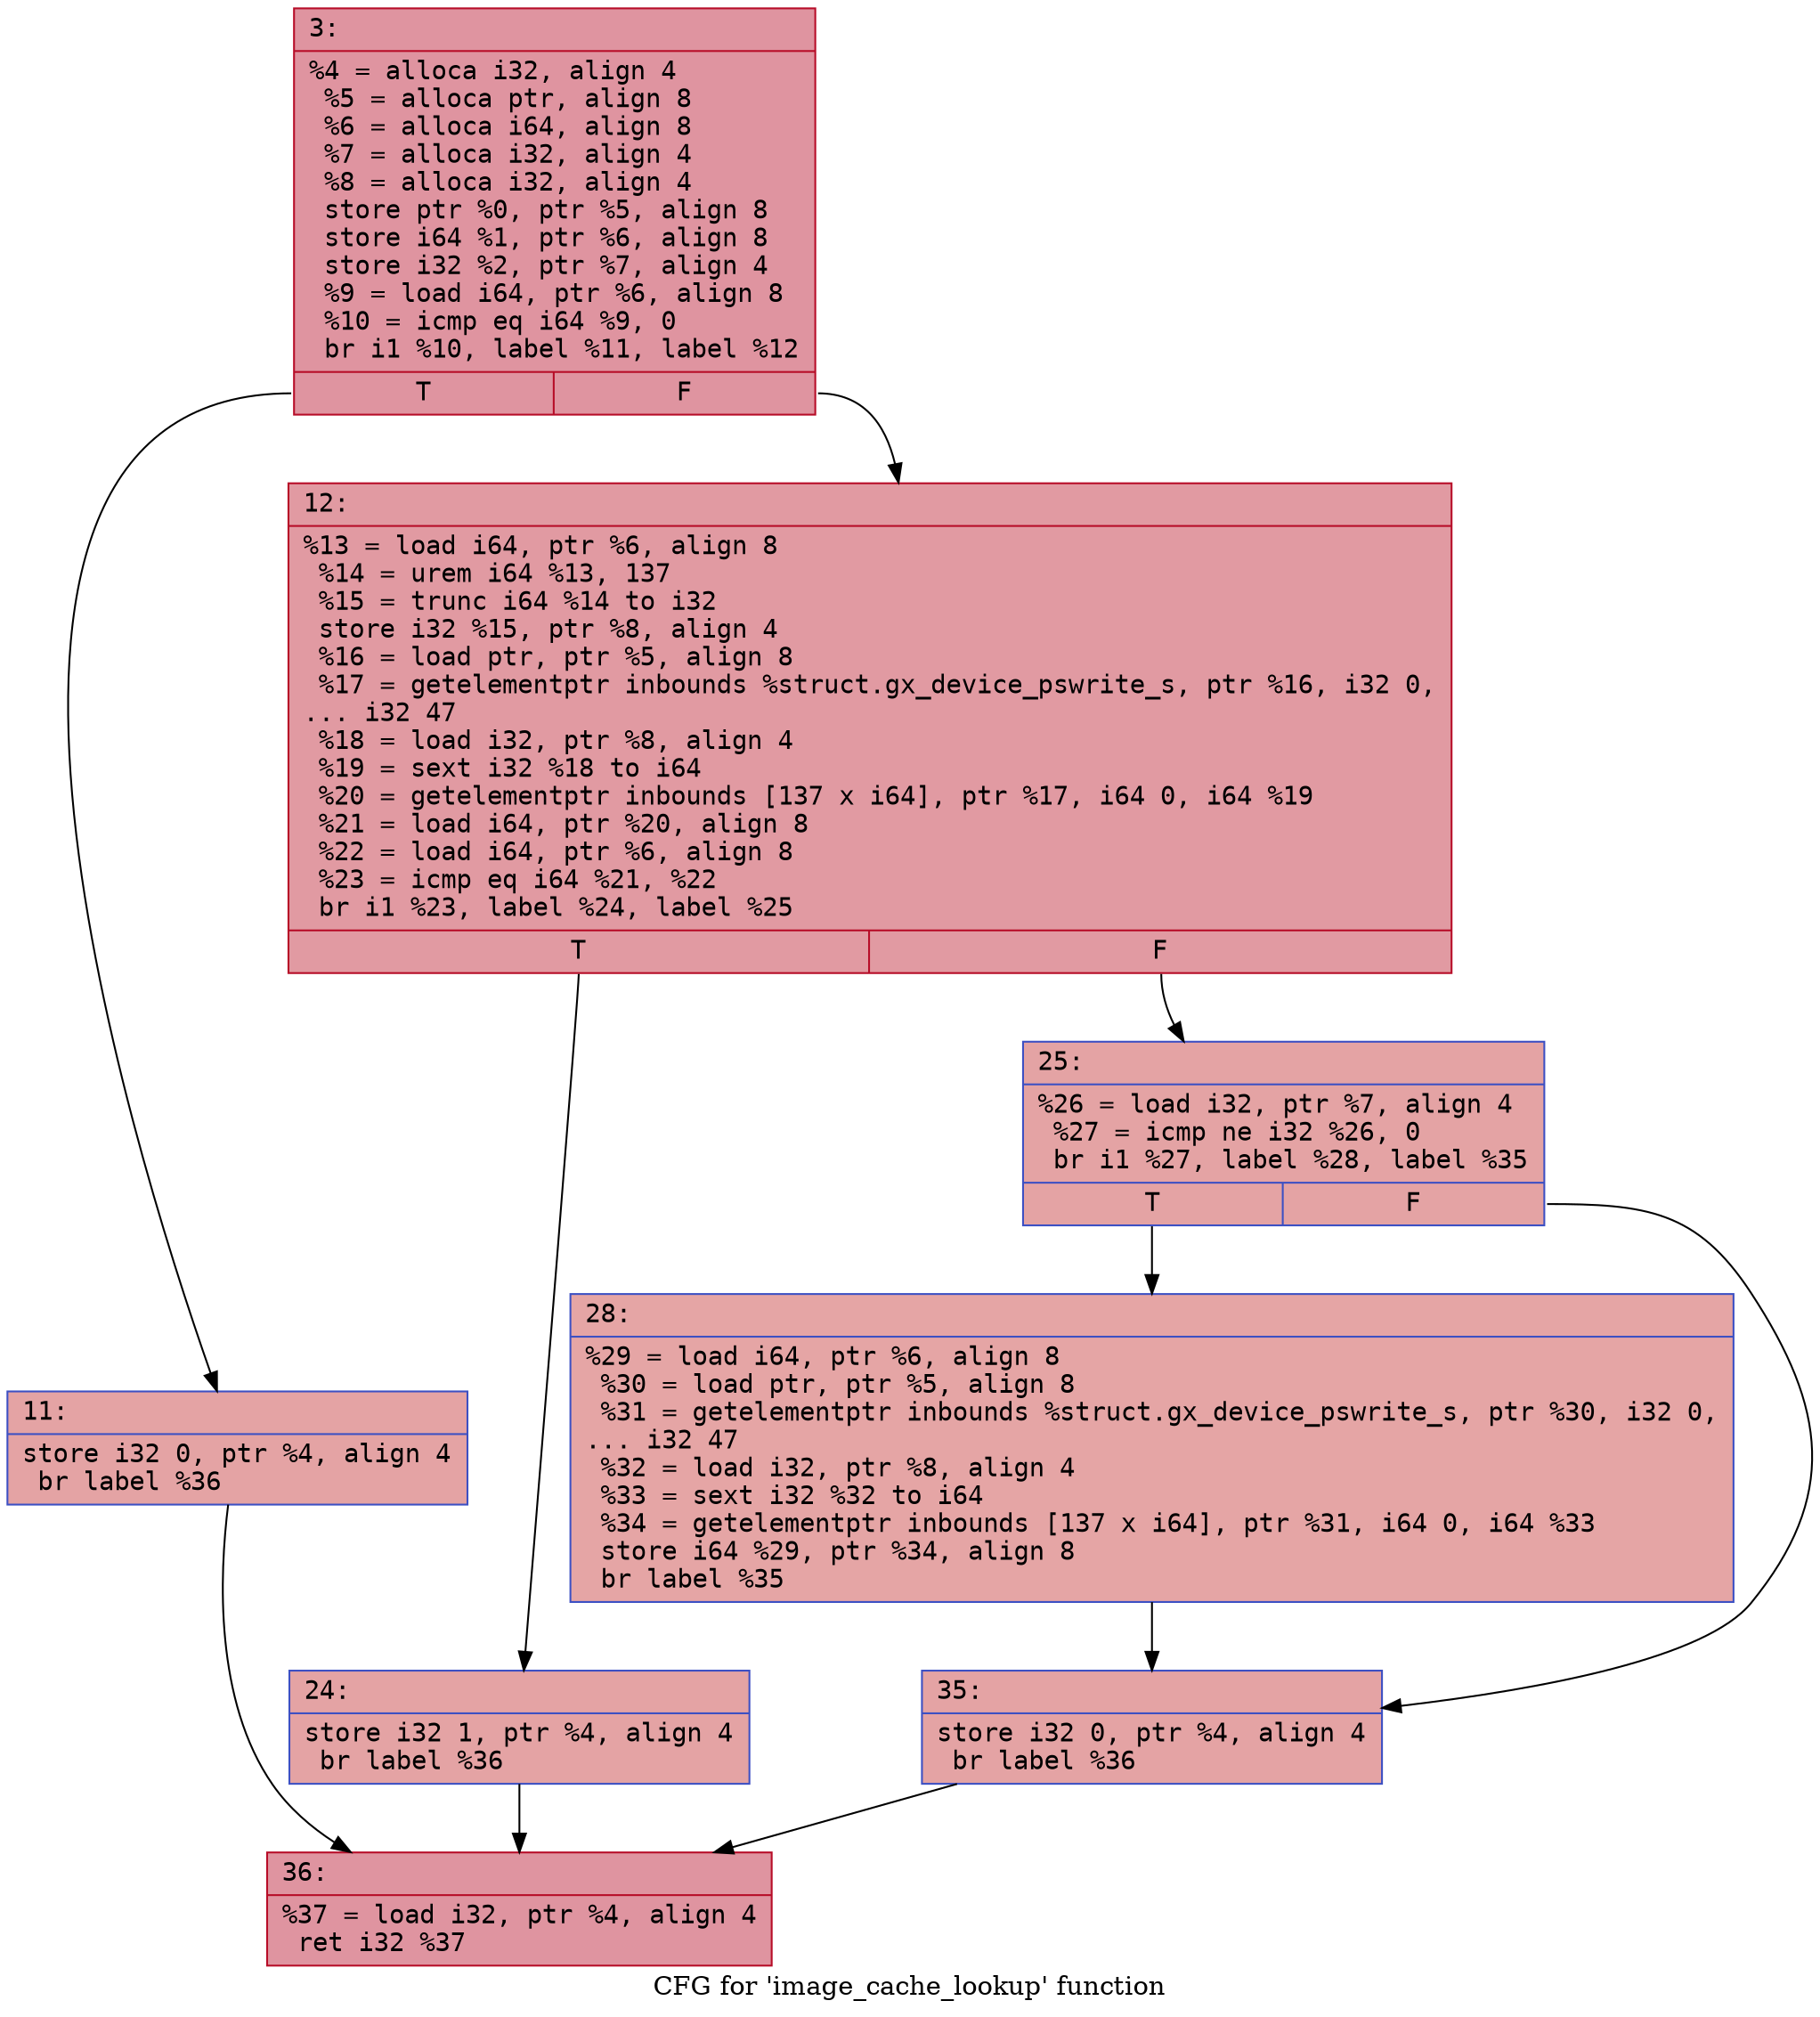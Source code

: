digraph "CFG for 'image_cache_lookup' function" {
	label="CFG for 'image_cache_lookup' function";

	Node0x6000028663f0 [shape=record,color="#b70d28ff", style=filled, fillcolor="#b70d2870" fontname="Courier",label="{3:\l|  %4 = alloca i32, align 4\l  %5 = alloca ptr, align 8\l  %6 = alloca i64, align 8\l  %7 = alloca i32, align 4\l  %8 = alloca i32, align 4\l  store ptr %0, ptr %5, align 8\l  store i64 %1, ptr %6, align 8\l  store i32 %2, ptr %7, align 4\l  %9 = load i64, ptr %6, align 8\l  %10 = icmp eq i64 %9, 0\l  br i1 %10, label %11, label %12\l|{<s0>T|<s1>F}}"];
	Node0x6000028663f0:s0 -> Node0x600002866440[tooltip="3 -> 11\nProbability 37.50%" ];
	Node0x6000028663f0:s1 -> Node0x600002866490[tooltip="3 -> 12\nProbability 62.50%" ];
	Node0x600002866440 [shape=record,color="#3d50c3ff", style=filled, fillcolor="#c32e3170" fontname="Courier",label="{11:\l|  store i32 0, ptr %4, align 4\l  br label %36\l}"];
	Node0x600002866440 -> Node0x600002866620[tooltip="11 -> 36\nProbability 100.00%" ];
	Node0x600002866490 [shape=record,color="#b70d28ff", style=filled, fillcolor="#bb1b2c70" fontname="Courier",label="{12:\l|  %13 = load i64, ptr %6, align 8\l  %14 = urem i64 %13, 137\l  %15 = trunc i64 %14 to i32\l  store i32 %15, ptr %8, align 4\l  %16 = load ptr, ptr %5, align 8\l  %17 = getelementptr inbounds %struct.gx_device_pswrite_s, ptr %16, i32 0,\l... i32 47\l  %18 = load i32, ptr %8, align 4\l  %19 = sext i32 %18 to i64\l  %20 = getelementptr inbounds [137 x i64], ptr %17, i64 0, i64 %19\l  %21 = load i64, ptr %20, align 8\l  %22 = load i64, ptr %6, align 8\l  %23 = icmp eq i64 %21, %22\l  br i1 %23, label %24, label %25\l|{<s0>T|<s1>F}}"];
	Node0x600002866490:s0 -> Node0x6000028664e0[tooltip="12 -> 24\nProbability 50.00%" ];
	Node0x600002866490:s1 -> Node0x600002866530[tooltip="12 -> 25\nProbability 50.00%" ];
	Node0x6000028664e0 [shape=record,color="#3d50c3ff", style=filled, fillcolor="#c32e3170" fontname="Courier",label="{24:\l|  store i32 1, ptr %4, align 4\l  br label %36\l}"];
	Node0x6000028664e0 -> Node0x600002866620[tooltip="24 -> 36\nProbability 100.00%" ];
	Node0x600002866530 [shape=record,color="#3d50c3ff", style=filled, fillcolor="#c32e3170" fontname="Courier",label="{25:\l|  %26 = load i32, ptr %7, align 4\l  %27 = icmp ne i32 %26, 0\l  br i1 %27, label %28, label %35\l|{<s0>T|<s1>F}}"];
	Node0x600002866530:s0 -> Node0x600002866580[tooltip="25 -> 28\nProbability 62.50%" ];
	Node0x600002866530:s1 -> Node0x6000028665d0[tooltip="25 -> 35\nProbability 37.50%" ];
	Node0x600002866580 [shape=record,color="#3d50c3ff", style=filled, fillcolor="#c5333470" fontname="Courier",label="{28:\l|  %29 = load i64, ptr %6, align 8\l  %30 = load ptr, ptr %5, align 8\l  %31 = getelementptr inbounds %struct.gx_device_pswrite_s, ptr %30, i32 0,\l... i32 47\l  %32 = load i32, ptr %8, align 4\l  %33 = sext i32 %32 to i64\l  %34 = getelementptr inbounds [137 x i64], ptr %31, i64 0, i64 %33\l  store i64 %29, ptr %34, align 8\l  br label %35\l}"];
	Node0x600002866580 -> Node0x6000028665d0[tooltip="28 -> 35\nProbability 100.00%" ];
	Node0x6000028665d0 [shape=record,color="#3d50c3ff", style=filled, fillcolor="#c32e3170" fontname="Courier",label="{35:\l|  store i32 0, ptr %4, align 4\l  br label %36\l}"];
	Node0x6000028665d0 -> Node0x600002866620[tooltip="35 -> 36\nProbability 100.00%" ];
	Node0x600002866620 [shape=record,color="#b70d28ff", style=filled, fillcolor="#b70d2870" fontname="Courier",label="{36:\l|  %37 = load i32, ptr %4, align 4\l  ret i32 %37\l}"];
}
